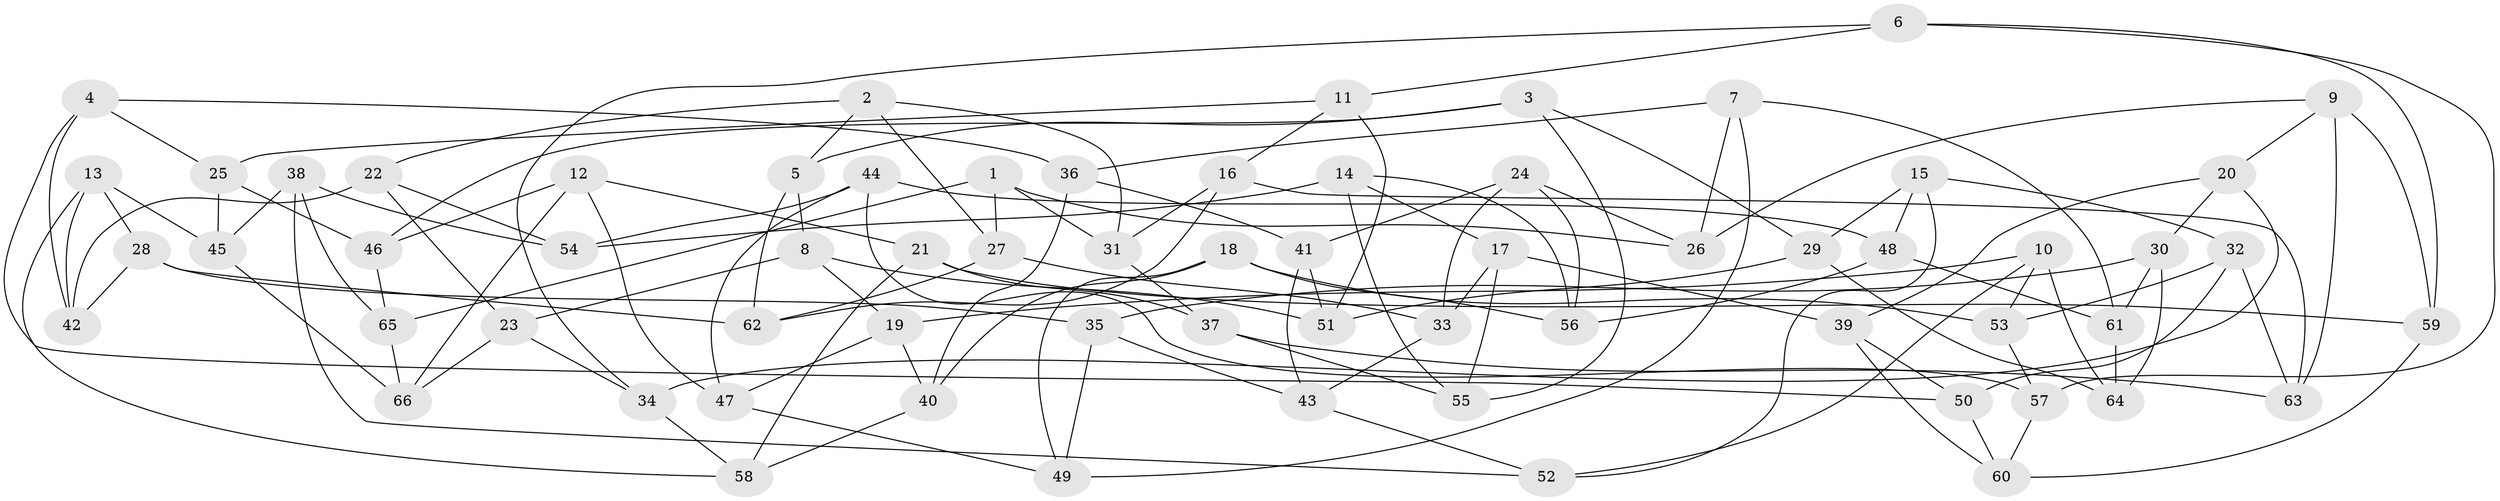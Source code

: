 // Generated by graph-tools (version 1.1) at 2025/26/03/09/25 03:26:52]
// undirected, 66 vertices, 132 edges
graph export_dot {
graph [start="1"]
  node [color=gray90,style=filled];
  1;
  2;
  3;
  4;
  5;
  6;
  7;
  8;
  9;
  10;
  11;
  12;
  13;
  14;
  15;
  16;
  17;
  18;
  19;
  20;
  21;
  22;
  23;
  24;
  25;
  26;
  27;
  28;
  29;
  30;
  31;
  32;
  33;
  34;
  35;
  36;
  37;
  38;
  39;
  40;
  41;
  42;
  43;
  44;
  45;
  46;
  47;
  48;
  49;
  50;
  51;
  52;
  53;
  54;
  55;
  56;
  57;
  58;
  59;
  60;
  61;
  62;
  63;
  64;
  65;
  66;
  1 -- 27;
  1 -- 31;
  1 -- 65;
  1 -- 26;
  2 -- 5;
  2 -- 22;
  2 -- 31;
  2 -- 27;
  3 -- 55;
  3 -- 29;
  3 -- 46;
  3 -- 5;
  4 -- 36;
  4 -- 25;
  4 -- 42;
  4 -- 50;
  5 -- 62;
  5 -- 8;
  6 -- 34;
  6 -- 11;
  6 -- 59;
  6 -- 57;
  7 -- 26;
  7 -- 49;
  7 -- 61;
  7 -- 36;
  8 -- 51;
  8 -- 23;
  8 -- 19;
  9 -- 20;
  9 -- 26;
  9 -- 63;
  9 -- 59;
  10 -- 53;
  10 -- 64;
  10 -- 19;
  10 -- 52;
  11 -- 51;
  11 -- 25;
  11 -- 16;
  12 -- 47;
  12 -- 46;
  12 -- 66;
  12 -- 21;
  13 -- 45;
  13 -- 28;
  13 -- 42;
  13 -- 58;
  14 -- 55;
  14 -- 56;
  14 -- 54;
  14 -- 17;
  15 -- 32;
  15 -- 48;
  15 -- 52;
  15 -- 29;
  16 -- 62;
  16 -- 63;
  16 -- 31;
  17 -- 39;
  17 -- 55;
  17 -- 33;
  18 -- 56;
  18 -- 40;
  18 -- 53;
  18 -- 49;
  19 -- 40;
  19 -- 47;
  20 -- 30;
  20 -- 39;
  20 -- 34;
  21 -- 59;
  21 -- 58;
  21 -- 37;
  22 -- 54;
  22 -- 23;
  22 -- 42;
  23 -- 66;
  23 -- 34;
  24 -- 41;
  24 -- 33;
  24 -- 56;
  24 -- 26;
  25 -- 45;
  25 -- 46;
  27 -- 33;
  27 -- 62;
  28 -- 62;
  28 -- 35;
  28 -- 42;
  29 -- 51;
  29 -- 64;
  30 -- 61;
  30 -- 35;
  30 -- 64;
  31 -- 37;
  32 -- 63;
  32 -- 53;
  32 -- 50;
  33 -- 43;
  34 -- 58;
  35 -- 49;
  35 -- 43;
  36 -- 41;
  36 -- 40;
  37 -- 63;
  37 -- 55;
  38 -- 45;
  38 -- 52;
  38 -- 54;
  38 -- 65;
  39 -- 50;
  39 -- 60;
  40 -- 58;
  41 -- 43;
  41 -- 51;
  43 -- 52;
  44 -- 54;
  44 -- 48;
  44 -- 47;
  44 -- 57;
  45 -- 66;
  46 -- 65;
  47 -- 49;
  48 -- 56;
  48 -- 61;
  50 -- 60;
  53 -- 57;
  57 -- 60;
  59 -- 60;
  61 -- 64;
  65 -- 66;
}
